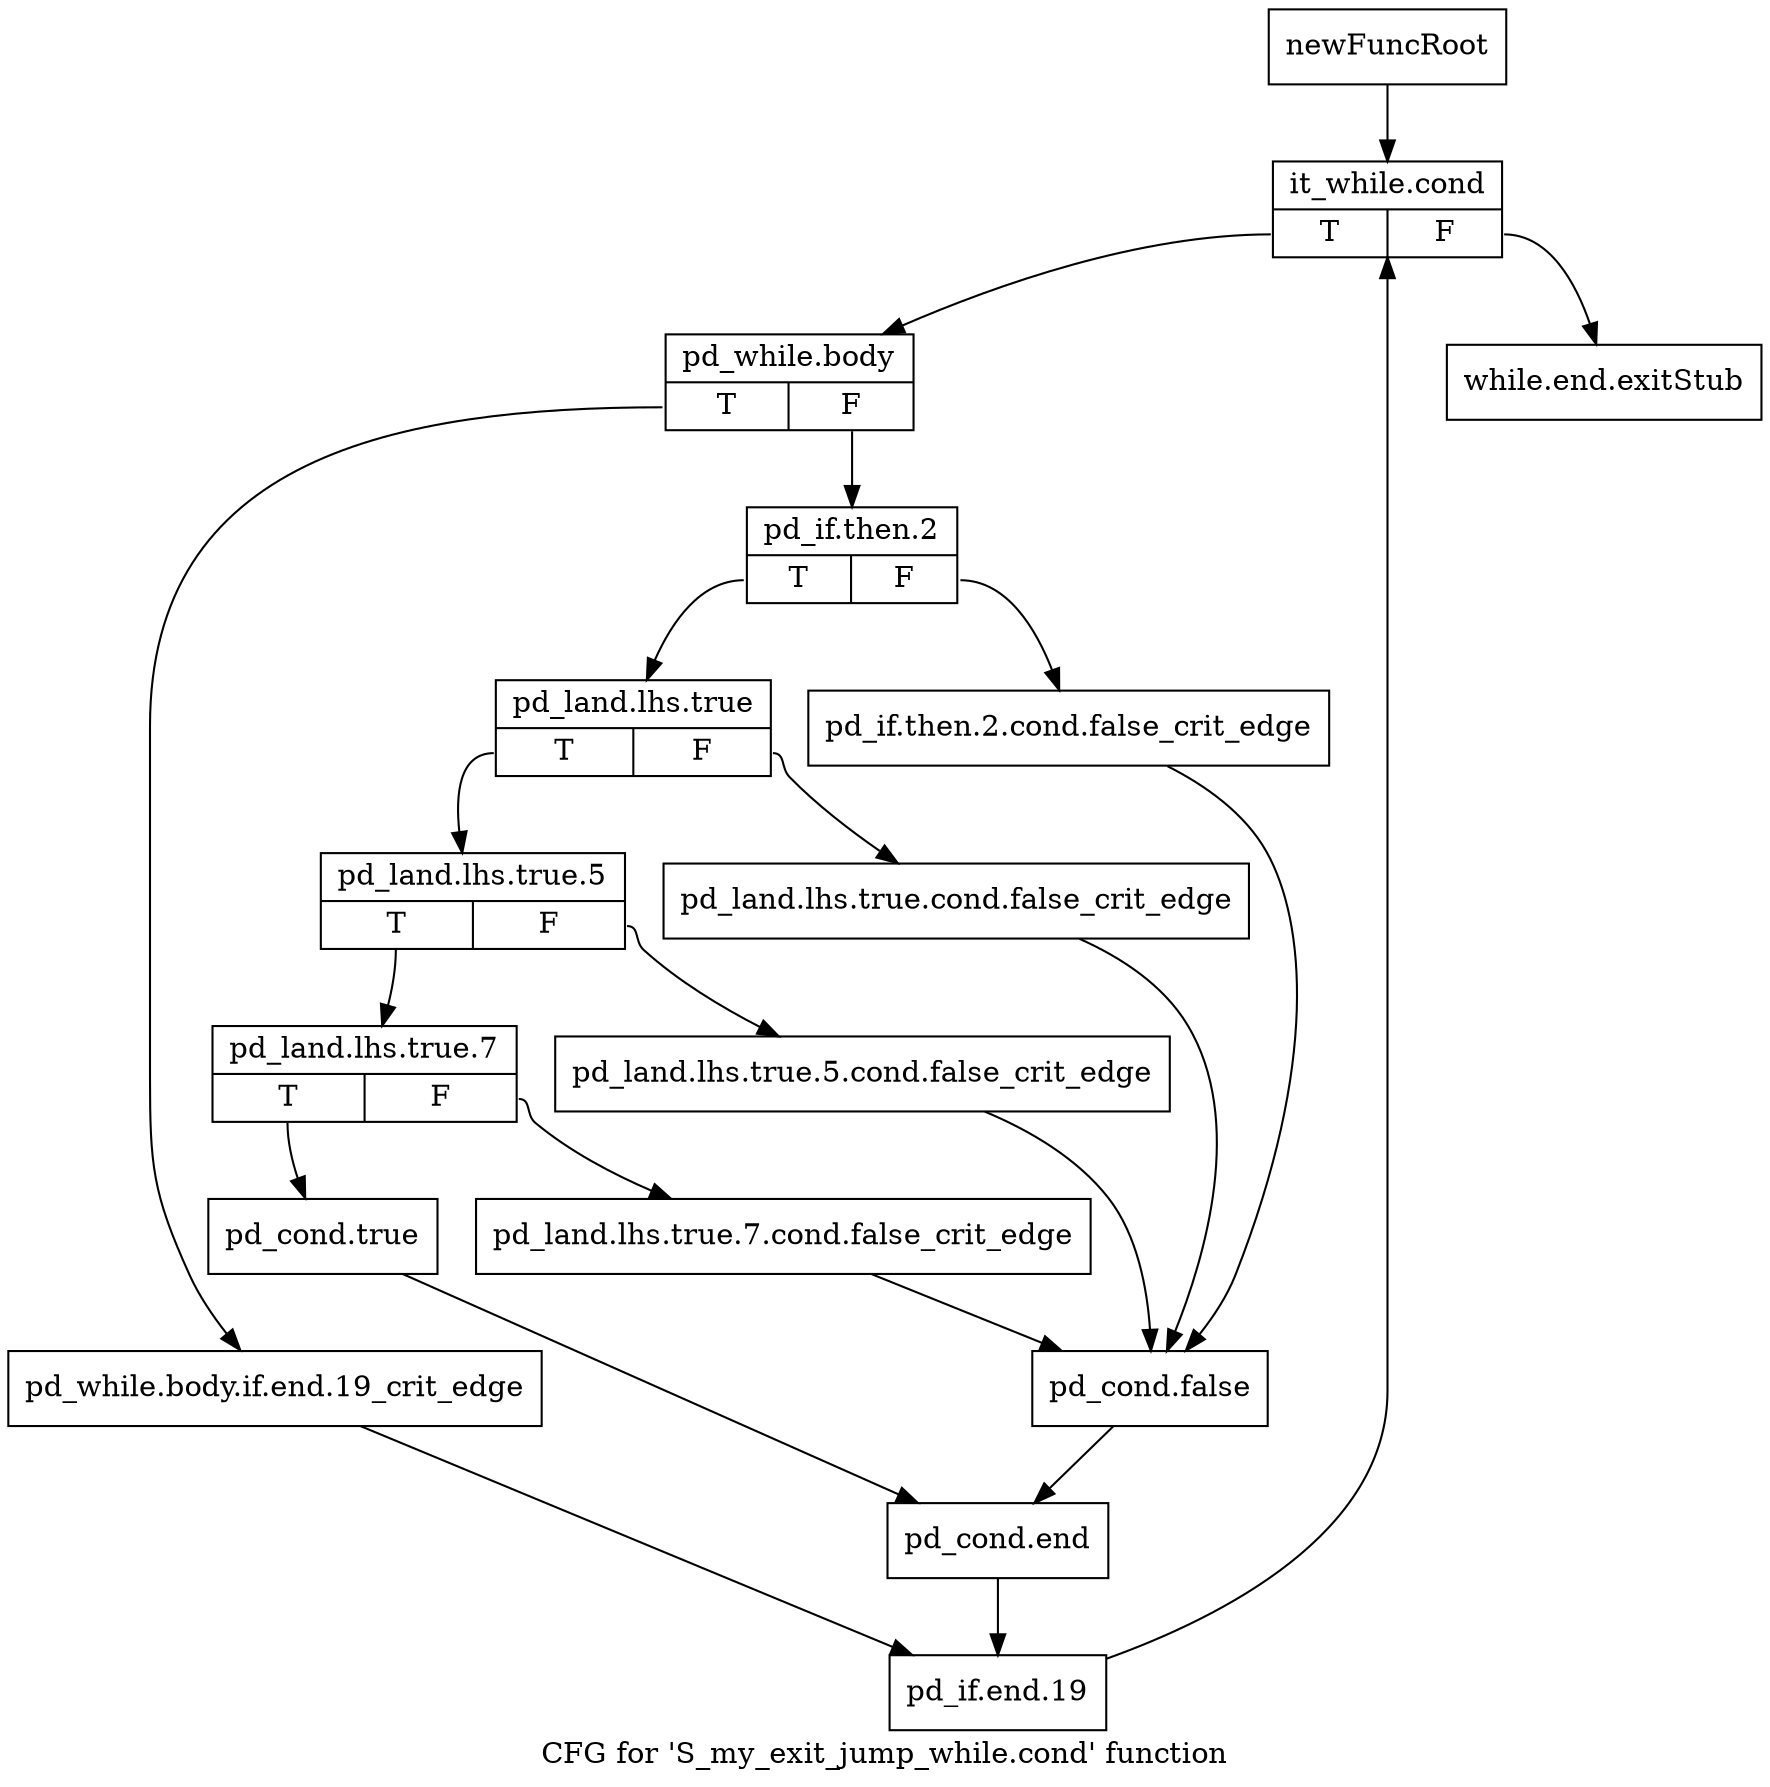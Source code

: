 digraph "CFG for 'S_my_exit_jump_while.cond' function" {
	label="CFG for 'S_my_exit_jump_while.cond' function";

	Node0x4d5ed10 [shape=record,label="{newFuncRoot}"];
	Node0x4d5ed10 -> Node0x4d5edb0;
	Node0x4d5ed60 [shape=record,label="{while.end.exitStub}"];
	Node0x4d5edb0 [shape=record,label="{it_while.cond|{<s0>T|<s1>F}}"];
	Node0x4d5edb0:s0 -> Node0x4d5ee00;
	Node0x4d5edb0:s1 -> Node0x4d5ed60;
	Node0x4d5ee00 [shape=record,label="{pd_while.body|{<s0>T|<s1>F}}"];
	Node0x4d5ee00:s0 -> Node0x4d5f1c0;
	Node0x4d5ee00:s1 -> Node0x4d5ee50;
	Node0x4d5ee50 [shape=record,label="{pd_if.then.2|{<s0>T|<s1>F}}"];
	Node0x4d5ee50:s0 -> Node0x4d5eef0;
	Node0x4d5ee50:s1 -> Node0x4d5eea0;
	Node0x4d5eea0 [shape=record,label="{pd_if.then.2.cond.false_crit_edge}"];
	Node0x4d5eea0 -> Node0x4d5f0d0;
	Node0x4d5eef0 [shape=record,label="{pd_land.lhs.true|{<s0>T|<s1>F}}"];
	Node0x4d5eef0:s0 -> Node0x4d5ef90;
	Node0x4d5eef0:s1 -> Node0x4d5ef40;
	Node0x4d5ef40 [shape=record,label="{pd_land.lhs.true.cond.false_crit_edge}"];
	Node0x4d5ef40 -> Node0x4d5f0d0;
	Node0x4d5ef90 [shape=record,label="{pd_land.lhs.true.5|{<s0>T|<s1>F}}"];
	Node0x4d5ef90:s0 -> Node0x4d5f030;
	Node0x4d5ef90:s1 -> Node0x4d5efe0;
	Node0x4d5efe0 [shape=record,label="{pd_land.lhs.true.5.cond.false_crit_edge}"];
	Node0x4d5efe0 -> Node0x4d5f0d0;
	Node0x4d5f030 [shape=record,label="{pd_land.lhs.true.7|{<s0>T|<s1>F}}"];
	Node0x4d5f030:s0 -> Node0x4d5f120;
	Node0x4d5f030:s1 -> Node0x4d5f080;
	Node0x4d5f080 [shape=record,label="{pd_land.lhs.true.7.cond.false_crit_edge}"];
	Node0x4d5f080 -> Node0x4d5f0d0;
	Node0x4d5f0d0 [shape=record,label="{pd_cond.false}"];
	Node0x4d5f0d0 -> Node0x4d5f170;
	Node0x4d5f120 [shape=record,label="{pd_cond.true}"];
	Node0x4d5f120 -> Node0x4d5f170;
	Node0x4d5f170 [shape=record,label="{pd_cond.end}"];
	Node0x4d5f170 -> Node0x4d5f210;
	Node0x4d5f1c0 [shape=record,label="{pd_while.body.if.end.19_crit_edge}"];
	Node0x4d5f1c0 -> Node0x4d5f210;
	Node0x4d5f210 [shape=record,label="{pd_if.end.19}"];
	Node0x4d5f210 -> Node0x4d5edb0;
}
